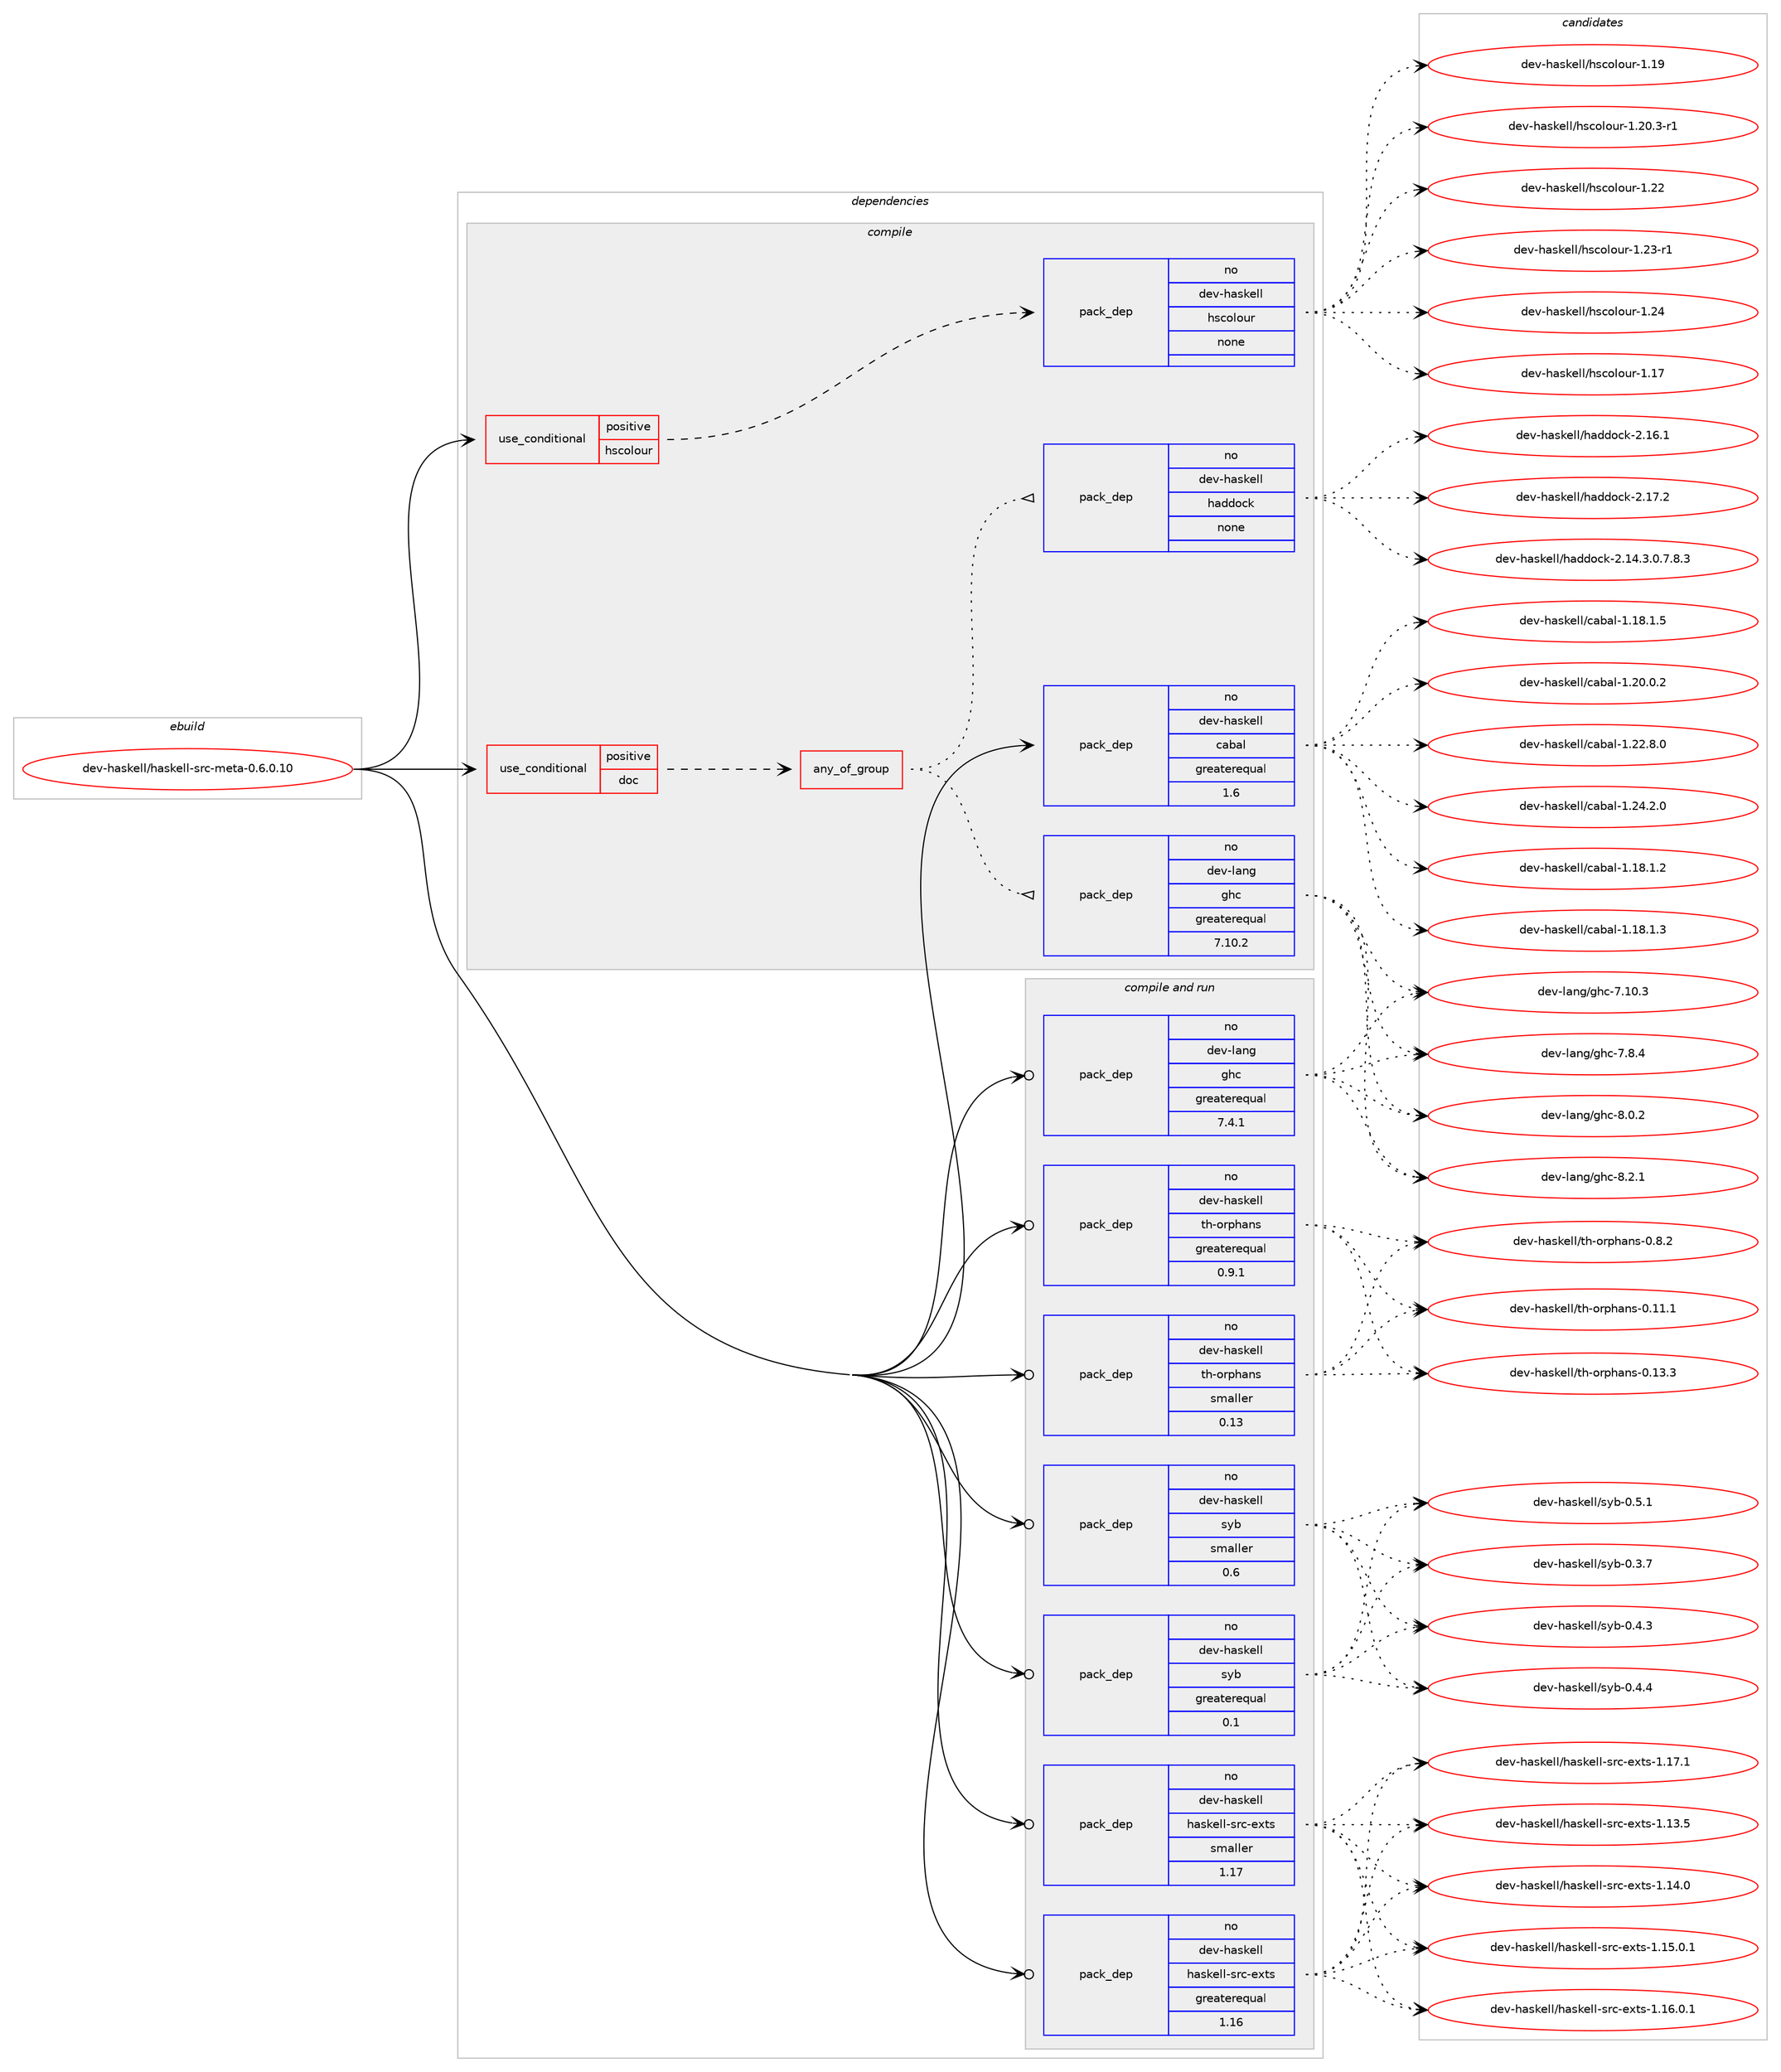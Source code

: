 digraph prolog {

# *************
# Graph options
# *************

newrank=true;
concentrate=true;
compound=true;
graph [rankdir=LR,fontname=Helvetica,fontsize=10,ranksep=1.5];#, ranksep=2.5, nodesep=0.2];
edge  [arrowhead=vee];
node  [fontname=Helvetica,fontsize=10];

# **********
# The ebuild
# **********

subgraph cluster_leftcol {
color=gray;
rank=same;
label=<<i>ebuild</i>>;
id [label="dev-haskell/haskell-src-meta-0.6.0.10", color=red, width=4, href="../dev-haskell/haskell-src-meta-0.6.0.10.svg"];
}

# ****************
# The dependencies
# ****************

subgraph cluster_midcol {
color=gray;
label=<<i>dependencies</i>>;
subgraph cluster_compile {
fillcolor="#eeeeee";
style=filled;
label=<<i>compile</i>>;
subgraph cond19174 {
dependency82479 [label=<<TABLE BORDER="0" CELLBORDER="1" CELLSPACING="0" CELLPADDING="4"><TR><TD ROWSPAN="3" CELLPADDING="10">use_conditional</TD></TR><TR><TD>positive</TD></TR><TR><TD>doc</TD></TR></TABLE>>, shape=none, color=red];
subgraph any2108 {
dependency82480 [label=<<TABLE BORDER="0" CELLBORDER="1" CELLSPACING="0" CELLPADDING="4"><TR><TD CELLPADDING="10">any_of_group</TD></TR></TABLE>>, shape=none, color=red];subgraph pack61167 {
dependency82481 [label=<<TABLE BORDER="0" CELLBORDER="1" CELLSPACING="0" CELLPADDING="4" WIDTH="220"><TR><TD ROWSPAN="6" CELLPADDING="30">pack_dep</TD></TR><TR><TD WIDTH="110">no</TD></TR><TR><TD>dev-haskell</TD></TR><TR><TD>haddock</TD></TR><TR><TD>none</TD></TR><TR><TD></TD></TR></TABLE>>, shape=none, color=blue];
}
dependency82480:e -> dependency82481:w [weight=20,style="dotted",arrowhead="oinv"];
subgraph pack61168 {
dependency82482 [label=<<TABLE BORDER="0" CELLBORDER="1" CELLSPACING="0" CELLPADDING="4" WIDTH="220"><TR><TD ROWSPAN="6" CELLPADDING="30">pack_dep</TD></TR><TR><TD WIDTH="110">no</TD></TR><TR><TD>dev-lang</TD></TR><TR><TD>ghc</TD></TR><TR><TD>greaterequal</TD></TR><TR><TD>7.10.2</TD></TR></TABLE>>, shape=none, color=blue];
}
dependency82480:e -> dependency82482:w [weight=20,style="dotted",arrowhead="oinv"];
}
dependency82479:e -> dependency82480:w [weight=20,style="dashed",arrowhead="vee"];
}
id:e -> dependency82479:w [weight=20,style="solid",arrowhead="vee"];
subgraph cond19175 {
dependency82483 [label=<<TABLE BORDER="0" CELLBORDER="1" CELLSPACING="0" CELLPADDING="4"><TR><TD ROWSPAN="3" CELLPADDING="10">use_conditional</TD></TR><TR><TD>positive</TD></TR><TR><TD>hscolour</TD></TR></TABLE>>, shape=none, color=red];
subgraph pack61169 {
dependency82484 [label=<<TABLE BORDER="0" CELLBORDER="1" CELLSPACING="0" CELLPADDING="4" WIDTH="220"><TR><TD ROWSPAN="6" CELLPADDING="30">pack_dep</TD></TR><TR><TD WIDTH="110">no</TD></TR><TR><TD>dev-haskell</TD></TR><TR><TD>hscolour</TD></TR><TR><TD>none</TD></TR><TR><TD></TD></TR></TABLE>>, shape=none, color=blue];
}
dependency82483:e -> dependency82484:w [weight=20,style="dashed",arrowhead="vee"];
}
id:e -> dependency82483:w [weight=20,style="solid",arrowhead="vee"];
subgraph pack61170 {
dependency82485 [label=<<TABLE BORDER="0" CELLBORDER="1" CELLSPACING="0" CELLPADDING="4" WIDTH="220"><TR><TD ROWSPAN="6" CELLPADDING="30">pack_dep</TD></TR><TR><TD WIDTH="110">no</TD></TR><TR><TD>dev-haskell</TD></TR><TR><TD>cabal</TD></TR><TR><TD>greaterequal</TD></TR><TR><TD>1.6</TD></TR></TABLE>>, shape=none, color=blue];
}
id:e -> dependency82485:w [weight=20,style="solid",arrowhead="vee"];
}
subgraph cluster_compileandrun {
fillcolor="#eeeeee";
style=filled;
label=<<i>compile and run</i>>;
subgraph pack61171 {
dependency82486 [label=<<TABLE BORDER="0" CELLBORDER="1" CELLSPACING="0" CELLPADDING="4" WIDTH="220"><TR><TD ROWSPAN="6" CELLPADDING="30">pack_dep</TD></TR><TR><TD WIDTH="110">no</TD></TR><TR><TD>dev-haskell</TD></TR><TR><TD>haskell-src-exts</TD></TR><TR><TD>greaterequal</TD></TR><TR><TD>1.16</TD></TR></TABLE>>, shape=none, color=blue];
}
id:e -> dependency82486:w [weight=20,style="solid",arrowhead="odotvee"];
subgraph pack61172 {
dependency82487 [label=<<TABLE BORDER="0" CELLBORDER="1" CELLSPACING="0" CELLPADDING="4" WIDTH="220"><TR><TD ROWSPAN="6" CELLPADDING="30">pack_dep</TD></TR><TR><TD WIDTH="110">no</TD></TR><TR><TD>dev-haskell</TD></TR><TR><TD>haskell-src-exts</TD></TR><TR><TD>smaller</TD></TR><TR><TD>1.17</TD></TR></TABLE>>, shape=none, color=blue];
}
id:e -> dependency82487:w [weight=20,style="solid",arrowhead="odotvee"];
subgraph pack61173 {
dependency82488 [label=<<TABLE BORDER="0" CELLBORDER="1" CELLSPACING="0" CELLPADDING="4" WIDTH="220"><TR><TD ROWSPAN="6" CELLPADDING="30">pack_dep</TD></TR><TR><TD WIDTH="110">no</TD></TR><TR><TD>dev-haskell</TD></TR><TR><TD>syb</TD></TR><TR><TD>greaterequal</TD></TR><TR><TD>0.1</TD></TR></TABLE>>, shape=none, color=blue];
}
id:e -> dependency82488:w [weight=20,style="solid",arrowhead="odotvee"];
subgraph pack61174 {
dependency82489 [label=<<TABLE BORDER="0" CELLBORDER="1" CELLSPACING="0" CELLPADDING="4" WIDTH="220"><TR><TD ROWSPAN="6" CELLPADDING="30">pack_dep</TD></TR><TR><TD WIDTH="110">no</TD></TR><TR><TD>dev-haskell</TD></TR><TR><TD>syb</TD></TR><TR><TD>smaller</TD></TR><TR><TD>0.6</TD></TR></TABLE>>, shape=none, color=blue];
}
id:e -> dependency82489:w [weight=20,style="solid",arrowhead="odotvee"];
subgraph pack61175 {
dependency82490 [label=<<TABLE BORDER="0" CELLBORDER="1" CELLSPACING="0" CELLPADDING="4" WIDTH="220"><TR><TD ROWSPAN="6" CELLPADDING="30">pack_dep</TD></TR><TR><TD WIDTH="110">no</TD></TR><TR><TD>dev-haskell</TD></TR><TR><TD>th-orphans</TD></TR><TR><TD>greaterequal</TD></TR><TR><TD>0.9.1</TD></TR></TABLE>>, shape=none, color=blue];
}
id:e -> dependency82490:w [weight=20,style="solid",arrowhead="odotvee"];
subgraph pack61176 {
dependency82491 [label=<<TABLE BORDER="0" CELLBORDER="1" CELLSPACING="0" CELLPADDING="4" WIDTH="220"><TR><TD ROWSPAN="6" CELLPADDING="30">pack_dep</TD></TR><TR><TD WIDTH="110">no</TD></TR><TR><TD>dev-haskell</TD></TR><TR><TD>th-orphans</TD></TR><TR><TD>smaller</TD></TR><TR><TD>0.13</TD></TR></TABLE>>, shape=none, color=blue];
}
id:e -> dependency82491:w [weight=20,style="solid",arrowhead="odotvee"];
subgraph pack61177 {
dependency82492 [label=<<TABLE BORDER="0" CELLBORDER="1" CELLSPACING="0" CELLPADDING="4" WIDTH="220"><TR><TD ROWSPAN="6" CELLPADDING="30">pack_dep</TD></TR><TR><TD WIDTH="110">no</TD></TR><TR><TD>dev-lang</TD></TR><TR><TD>ghc</TD></TR><TR><TD>greaterequal</TD></TR><TR><TD>7.4.1</TD></TR></TABLE>>, shape=none, color=blue];
}
id:e -> dependency82492:w [weight=20,style="solid",arrowhead="odotvee"];
}
subgraph cluster_run {
fillcolor="#eeeeee";
style=filled;
label=<<i>run</i>>;
}
}

# **************
# The candidates
# **************

subgraph cluster_choices {
rank=same;
color=gray;
label=<<i>candidates</i>>;

subgraph choice61167 {
color=black;
nodesep=1;
choice1001011184510497115107101108108471049710010011199107455046495246514648465546564651 [label="dev-haskell/haddock-2.14.3.0.7.8.3", color=red, width=4,href="../dev-haskell/haddock-2.14.3.0.7.8.3.svg"];
choice100101118451049711510710110810847104971001001119910745504649544649 [label="dev-haskell/haddock-2.16.1", color=red, width=4,href="../dev-haskell/haddock-2.16.1.svg"];
choice100101118451049711510710110810847104971001001119910745504649554650 [label="dev-haskell/haddock-2.17.2", color=red, width=4,href="../dev-haskell/haddock-2.17.2.svg"];
dependency82481:e -> choice1001011184510497115107101108108471049710010011199107455046495246514648465546564651:w [style=dotted,weight="100"];
dependency82481:e -> choice100101118451049711510710110810847104971001001119910745504649544649:w [style=dotted,weight="100"];
dependency82481:e -> choice100101118451049711510710110810847104971001001119910745504649554650:w [style=dotted,weight="100"];
}
subgraph choice61168 {
color=black;
nodesep=1;
choice1001011184510897110103471031049945554649484651 [label="dev-lang/ghc-7.10.3", color=red, width=4,href="../dev-lang/ghc-7.10.3.svg"];
choice10010111845108971101034710310499455546564652 [label="dev-lang/ghc-7.8.4", color=red, width=4,href="../dev-lang/ghc-7.8.4.svg"];
choice10010111845108971101034710310499455646484650 [label="dev-lang/ghc-8.0.2", color=red, width=4,href="../dev-lang/ghc-8.0.2.svg"];
choice10010111845108971101034710310499455646504649 [label="dev-lang/ghc-8.2.1", color=red, width=4,href="../dev-lang/ghc-8.2.1.svg"];
dependency82482:e -> choice1001011184510897110103471031049945554649484651:w [style=dotted,weight="100"];
dependency82482:e -> choice10010111845108971101034710310499455546564652:w [style=dotted,weight="100"];
dependency82482:e -> choice10010111845108971101034710310499455646484650:w [style=dotted,weight="100"];
dependency82482:e -> choice10010111845108971101034710310499455646504649:w [style=dotted,weight="100"];
}
subgraph choice61169 {
color=black;
nodesep=1;
choice100101118451049711510710110810847104115991111081111171144549464955 [label="dev-haskell/hscolour-1.17", color=red, width=4,href="../dev-haskell/hscolour-1.17.svg"];
choice100101118451049711510710110810847104115991111081111171144549464957 [label="dev-haskell/hscolour-1.19", color=red, width=4,href="../dev-haskell/hscolour-1.19.svg"];
choice10010111845104971151071011081084710411599111108111117114454946504846514511449 [label="dev-haskell/hscolour-1.20.3-r1", color=red, width=4,href="../dev-haskell/hscolour-1.20.3-r1.svg"];
choice100101118451049711510710110810847104115991111081111171144549465050 [label="dev-haskell/hscolour-1.22", color=red, width=4,href="../dev-haskell/hscolour-1.22.svg"];
choice1001011184510497115107101108108471041159911110811111711445494650514511449 [label="dev-haskell/hscolour-1.23-r1", color=red, width=4,href="../dev-haskell/hscolour-1.23-r1.svg"];
choice100101118451049711510710110810847104115991111081111171144549465052 [label="dev-haskell/hscolour-1.24", color=red, width=4,href="../dev-haskell/hscolour-1.24.svg"];
dependency82484:e -> choice100101118451049711510710110810847104115991111081111171144549464955:w [style=dotted,weight="100"];
dependency82484:e -> choice100101118451049711510710110810847104115991111081111171144549464957:w [style=dotted,weight="100"];
dependency82484:e -> choice10010111845104971151071011081084710411599111108111117114454946504846514511449:w [style=dotted,weight="100"];
dependency82484:e -> choice100101118451049711510710110810847104115991111081111171144549465050:w [style=dotted,weight="100"];
dependency82484:e -> choice1001011184510497115107101108108471041159911110811111711445494650514511449:w [style=dotted,weight="100"];
dependency82484:e -> choice100101118451049711510710110810847104115991111081111171144549465052:w [style=dotted,weight="100"];
}
subgraph choice61170 {
color=black;
nodesep=1;
choice10010111845104971151071011081084799979897108454946495646494650 [label="dev-haskell/cabal-1.18.1.2", color=red, width=4,href="../dev-haskell/cabal-1.18.1.2.svg"];
choice10010111845104971151071011081084799979897108454946495646494651 [label="dev-haskell/cabal-1.18.1.3", color=red, width=4,href="../dev-haskell/cabal-1.18.1.3.svg"];
choice10010111845104971151071011081084799979897108454946495646494653 [label="dev-haskell/cabal-1.18.1.5", color=red, width=4,href="../dev-haskell/cabal-1.18.1.5.svg"];
choice10010111845104971151071011081084799979897108454946504846484650 [label="dev-haskell/cabal-1.20.0.2", color=red, width=4,href="../dev-haskell/cabal-1.20.0.2.svg"];
choice10010111845104971151071011081084799979897108454946505046564648 [label="dev-haskell/cabal-1.22.8.0", color=red, width=4,href="../dev-haskell/cabal-1.22.8.0.svg"];
choice10010111845104971151071011081084799979897108454946505246504648 [label="dev-haskell/cabal-1.24.2.0", color=red, width=4,href="../dev-haskell/cabal-1.24.2.0.svg"];
dependency82485:e -> choice10010111845104971151071011081084799979897108454946495646494650:w [style=dotted,weight="100"];
dependency82485:e -> choice10010111845104971151071011081084799979897108454946495646494651:w [style=dotted,weight="100"];
dependency82485:e -> choice10010111845104971151071011081084799979897108454946495646494653:w [style=dotted,weight="100"];
dependency82485:e -> choice10010111845104971151071011081084799979897108454946504846484650:w [style=dotted,weight="100"];
dependency82485:e -> choice10010111845104971151071011081084799979897108454946505046564648:w [style=dotted,weight="100"];
dependency82485:e -> choice10010111845104971151071011081084799979897108454946505246504648:w [style=dotted,weight="100"];
}
subgraph choice61171 {
color=black;
nodesep=1;
choice1001011184510497115107101108108471049711510710110810845115114994510112011611545494649514653 [label="dev-haskell/haskell-src-exts-1.13.5", color=red, width=4,href="../dev-haskell/haskell-src-exts-1.13.5.svg"];
choice1001011184510497115107101108108471049711510710110810845115114994510112011611545494649524648 [label="dev-haskell/haskell-src-exts-1.14.0", color=red, width=4,href="../dev-haskell/haskell-src-exts-1.14.0.svg"];
choice10010111845104971151071011081084710497115107101108108451151149945101120116115454946495346484649 [label="dev-haskell/haskell-src-exts-1.15.0.1", color=red, width=4,href="../dev-haskell/haskell-src-exts-1.15.0.1.svg"];
choice10010111845104971151071011081084710497115107101108108451151149945101120116115454946495446484649 [label="dev-haskell/haskell-src-exts-1.16.0.1", color=red, width=4,href="../dev-haskell/haskell-src-exts-1.16.0.1.svg"];
choice1001011184510497115107101108108471049711510710110810845115114994510112011611545494649554649 [label="dev-haskell/haskell-src-exts-1.17.1", color=red, width=4,href="../dev-haskell/haskell-src-exts-1.17.1.svg"];
dependency82486:e -> choice1001011184510497115107101108108471049711510710110810845115114994510112011611545494649514653:w [style=dotted,weight="100"];
dependency82486:e -> choice1001011184510497115107101108108471049711510710110810845115114994510112011611545494649524648:w [style=dotted,weight="100"];
dependency82486:e -> choice10010111845104971151071011081084710497115107101108108451151149945101120116115454946495346484649:w [style=dotted,weight="100"];
dependency82486:e -> choice10010111845104971151071011081084710497115107101108108451151149945101120116115454946495446484649:w [style=dotted,weight="100"];
dependency82486:e -> choice1001011184510497115107101108108471049711510710110810845115114994510112011611545494649554649:w [style=dotted,weight="100"];
}
subgraph choice61172 {
color=black;
nodesep=1;
choice1001011184510497115107101108108471049711510710110810845115114994510112011611545494649514653 [label="dev-haskell/haskell-src-exts-1.13.5", color=red, width=4,href="../dev-haskell/haskell-src-exts-1.13.5.svg"];
choice1001011184510497115107101108108471049711510710110810845115114994510112011611545494649524648 [label="dev-haskell/haskell-src-exts-1.14.0", color=red, width=4,href="../dev-haskell/haskell-src-exts-1.14.0.svg"];
choice10010111845104971151071011081084710497115107101108108451151149945101120116115454946495346484649 [label="dev-haskell/haskell-src-exts-1.15.0.1", color=red, width=4,href="../dev-haskell/haskell-src-exts-1.15.0.1.svg"];
choice10010111845104971151071011081084710497115107101108108451151149945101120116115454946495446484649 [label="dev-haskell/haskell-src-exts-1.16.0.1", color=red, width=4,href="../dev-haskell/haskell-src-exts-1.16.0.1.svg"];
choice1001011184510497115107101108108471049711510710110810845115114994510112011611545494649554649 [label="dev-haskell/haskell-src-exts-1.17.1", color=red, width=4,href="../dev-haskell/haskell-src-exts-1.17.1.svg"];
dependency82487:e -> choice1001011184510497115107101108108471049711510710110810845115114994510112011611545494649514653:w [style=dotted,weight="100"];
dependency82487:e -> choice1001011184510497115107101108108471049711510710110810845115114994510112011611545494649524648:w [style=dotted,weight="100"];
dependency82487:e -> choice10010111845104971151071011081084710497115107101108108451151149945101120116115454946495346484649:w [style=dotted,weight="100"];
dependency82487:e -> choice10010111845104971151071011081084710497115107101108108451151149945101120116115454946495446484649:w [style=dotted,weight="100"];
dependency82487:e -> choice1001011184510497115107101108108471049711510710110810845115114994510112011611545494649554649:w [style=dotted,weight="100"];
}
subgraph choice61173 {
color=black;
nodesep=1;
choice10010111845104971151071011081084711512198454846514655 [label="dev-haskell/syb-0.3.7", color=red, width=4,href="../dev-haskell/syb-0.3.7.svg"];
choice10010111845104971151071011081084711512198454846524651 [label="dev-haskell/syb-0.4.3", color=red, width=4,href="../dev-haskell/syb-0.4.3.svg"];
choice10010111845104971151071011081084711512198454846524652 [label="dev-haskell/syb-0.4.4", color=red, width=4,href="../dev-haskell/syb-0.4.4.svg"];
choice10010111845104971151071011081084711512198454846534649 [label="dev-haskell/syb-0.5.1", color=red, width=4,href="../dev-haskell/syb-0.5.1.svg"];
dependency82488:e -> choice10010111845104971151071011081084711512198454846514655:w [style=dotted,weight="100"];
dependency82488:e -> choice10010111845104971151071011081084711512198454846524651:w [style=dotted,weight="100"];
dependency82488:e -> choice10010111845104971151071011081084711512198454846524652:w [style=dotted,weight="100"];
dependency82488:e -> choice10010111845104971151071011081084711512198454846534649:w [style=dotted,weight="100"];
}
subgraph choice61174 {
color=black;
nodesep=1;
choice10010111845104971151071011081084711512198454846514655 [label="dev-haskell/syb-0.3.7", color=red, width=4,href="../dev-haskell/syb-0.3.7.svg"];
choice10010111845104971151071011081084711512198454846524651 [label="dev-haskell/syb-0.4.3", color=red, width=4,href="../dev-haskell/syb-0.4.3.svg"];
choice10010111845104971151071011081084711512198454846524652 [label="dev-haskell/syb-0.4.4", color=red, width=4,href="../dev-haskell/syb-0.4.4.svg"];
choice10010111845104971151071011081084711512198454846534649 [label="dev-haskell/syb-0.5.1", color=red, width=4,href="../dev-haskell/syb-0.5.1.svg"];
dependency82489:e -> choice10010111845104971151071011081084711512198454846514655:w [style=dotted,weight="100"];
dependency82489:e -> choice10010111845104971151071011081084711512198454846524651:w [style=dotted,weight="100"];
dependency82489:e -> choice10010111845104971151071011081084711512198454846524652:w [style=dotted,weight="100"];
dependency82489:e -> choice10010111845104971151071011081084711512198454846534649:w [style=dotted,weight="100"];
}
subgraph choice61175 {
color=black;
nodesep=1;
choice100101118451049711510710110810847116104451111141121049711011545484649494649 [label="dev-haskell/th-orphans-0.11.1", color=red, width=4,href="../dev-haskell/th-orphans-0.11.1.svg"];
choice100101118451049711510710110810847116104451111141121049711011545484649514651 [label="dev-haskell/th-orphans-0.13.3", color=red, width=4,href="../dev-haskell/th-orphans-0.13.3.svg"];
choice1001011184510497115107101108108471161044511111411210497110115454846564650 [label="dev-haskell/th-orphans-0.8.2", color=red, width=4,href="../dev-haskell/th-orphans-0.8.2.svg"];
dependency82490:e -> choice100101118451049711510710110810847116104451111141121049711011545484649494649:w [style=dotted,weight="100"];
dependency82490:e -> choice100101118451049711510710110810847116104451111141121049711011545484649514651:w [style=dotted,weight="100"];
dependency82490:e -> choice1001011184510497115107101108108471161044511111411210497110115454846564650:w [style=dotted,weight="100"];
}
subgraph choice61176 {
color=black;
nodesep=1;
choice100101118451049711510710110810847116104451111141121049711011545484649494649 [label="dev-haskell/th-orphans-0.11.1", color=red, width=4,href="../dev-haskell/th-orphans-0.11.1.svg"];
choice100101118451049711510710110810847116104451111141121049711011545484649514651 [label="dev-haskell/th-orphans-0.13.3", color=red, width=4,href="../dev-haskell/th-orphans-0.13.3.svg"];
choice1001011184510497115107101108108471161044511111411210497110115454846564650 [label="dev-haskell/th-orphans-0.8.2", color=red, width=4,href="../dev-haskell/th-orphans-0.8.2.svg"];
dependency82491:e -> choice100101118451049711510710110810847116104451111141121049711011545484649494649:w [style=dotted,weight="100"];
dependency82491:e -> choice100101118451049711510710110810847116104451111141121049711011545484649514651:w [style=dotted,weight="100"];
dependency82491:e -> choice1001011184510497115107101108108471161044511111411210497110115454846564650:w [style=dotted,weight="100"];
}
subgraph choice61177 {
color=black;
nodesep=1;
choice1001011184510897110103471031049945554649484651 [label="dev-lang/ghc-7.10.3", color=red, width=4,href="../dev-lang/ghc-7.10.3.svg"];
choice10010111845108971101034710310499455546564652 [label="dev-lang/ghc-7.8.4", color=red, width=4,href="../dev-lang/ghc-7.8.4.svg"];
choice10010111845108971101034710310499455646484650 [label="dev-lang/ghc-8.0.2", color=red, width=4,href="../dev-lang/ghc-8.0.2.svg"];
choice10010111845108971101034710310499455646504649 [label="dev-lang/ghc-8.2.1", color=red, width=4,href="../dev-lang/ghc-8.2.1.svg"];
dependency82492:e -> choice1001011184510897110103471031049945554649484651:w [style=dotted,weight="100"];
dependency82492:e -> choice10010111845108971101034710310499455546564652:w [style=dotted,weight="100"];
dependency82492:e -> choice10010111845108971101034710310499455646484650:w [style=dotted,weight="100"];
dependency82492:e -> choice10010111845108971101034710310499455646504649:w [style=dotted,weight="100"];
}
}

}
